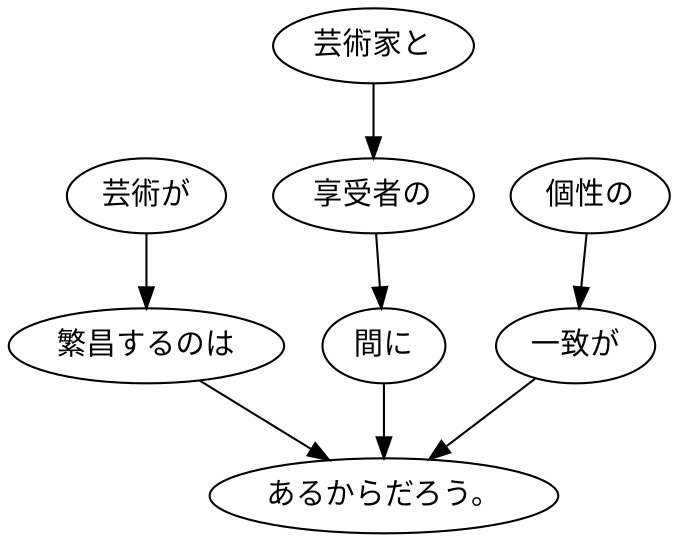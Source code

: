 digraph graph8812 {
	node0 [label="芸術が"];
	node1 [label="繁昌するのは"];
	node2 [label="芸術家と"];
	node3 [label="享受者の"];
	node4 [label="間に"];
	node5 [label="個性の"];
	node6 [label="一致が"];
	node7 [label="あるからだろう。"];
	node0 -> node1;
	node1 -> node7;
	node2 -> node3;
	node3 -> node4;
	node4 -> node7;
	node5 -> node6;
	node6 -> node7;
}
